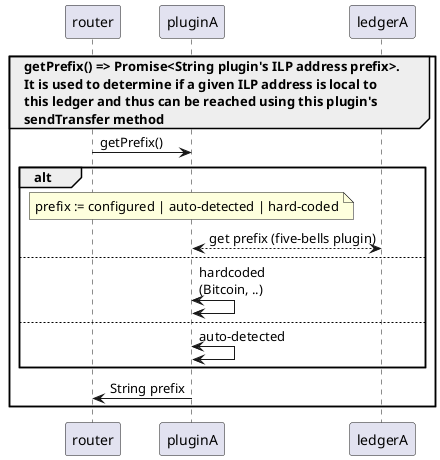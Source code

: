@startuml
group getPrefix() => Promise<String plugin's ILP address prefix>.\nIt is used to determine if a given ILP address is local to \nthis ledger and thus can be reached using this plugin's \nsendTransfer method
  router -> pluginA : getPrefix()
  alt
     note over pluginA: prefix := configured | auto-detected | hard-coded
     pluginA <--> ledgerA : get prefix (five-bells plugin)
  else
     pluginA <->  pluginA : hardcoded \n(Bitcoin, ..)
  else
     pluginA <->  pluginA : auto-detected
  end
  pluginA -> router : String prefix
end

@enduml
